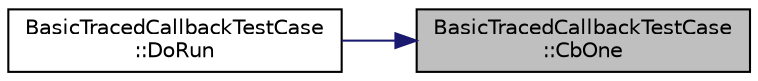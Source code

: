 digraph "BasicTracedCallbackTestCase::CbOne"
{
 // LATEX_PDF_SIZE
  edge [fontname="Helvetica",fontsize="10",labelfontname="Helvetica",labelfontsize="10"];
  node [fontname="Helvetica",fontsize="10",shape=record];
  rankdir="RL";
  Node1 [label="BasicTracedCallbackTestCase\l::CbOne",height=0.2,width=0.4,color="black", fillcolor="grey75", style="filled", fontcolor="black",tooltip=" "];
  Node1 -> Node2 [dir="back",color="midnightblue",fontsize="10",style="solid",fontname="Helvetica"];
  Node2 [label="BasicTracedCallbackTestCase\l::DoRun",height=0.2,width=0.4,color="black", fillcolor="white", style="filled",URL="$class_basic_traced_callback_test_case.html#ad4436cb611a61683726c3c2ea2a7aff0",tooltip="Implementation to actually run this TestCase."];
}
